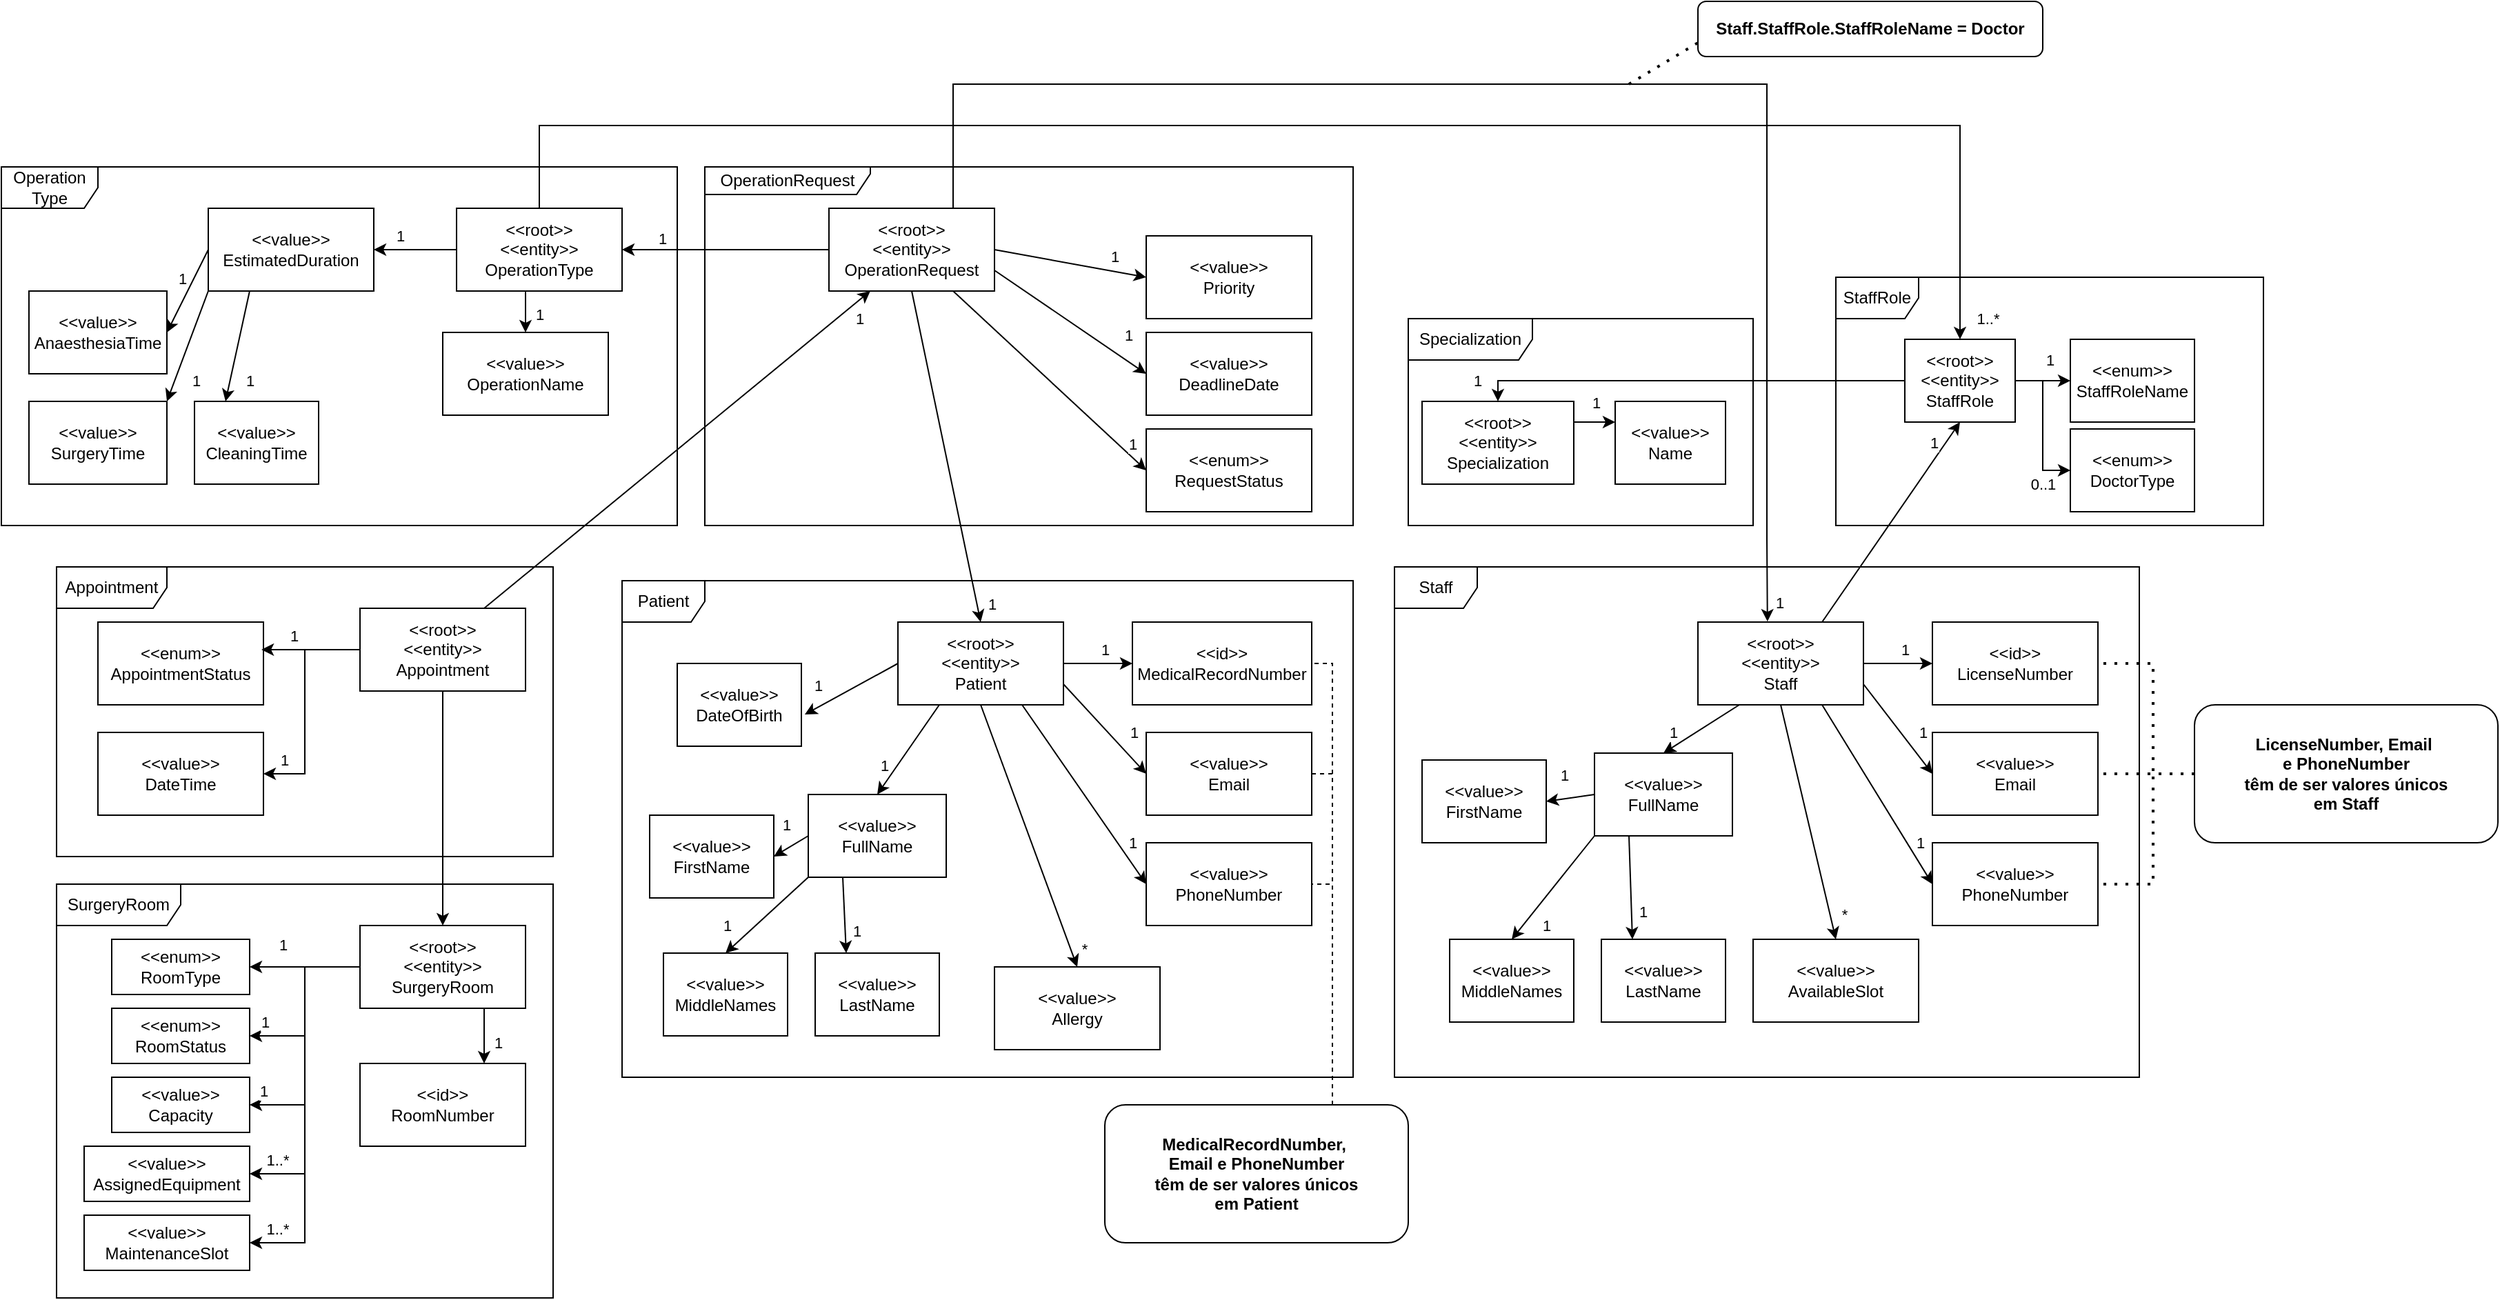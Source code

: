 <mxfile version="24.1.0" type="device">
  <diagram name="Página-1" id="4AsMBui_O2mrqk55qG8a">
    <mxGraphModel dx="1348" dy="621" grid="1" gridSize="10" guides="1" tooltips="1" connect="1" arrows="1" fold="1" page="1" pageScale="1" pageWidth="827" pageHeight="1169" math="0" shadow="0">
      <root>
        <mxCell id="0" />
        <mxCell id="1" parent="0" />
        <mxCell id="wt-aQSrJydBZdkq5_UEP-1" value="&amp;lt;&amp;lt;root&amp;gt;&amp;gt;&lt;br&gt;&amp;lt;&amp;lt;entity&amp;gt;&amp;gt;&lt;div&gt;OperationRequest&lt;/div&gt;" style="whiteSpace=wrap;html=1;" parent="1" vertex="1">
          <mxGeometry x="220" y="190" width="120" height="60" as="geometry" />
        </mxCell>
        <mxCell id="00JM_ZhNrvVwOaPGAAfQ-4" style="edgeStyle=orthogonalEdgeStyle;rounded=0;orthogonalLoop=1;jettySize=auto;html=1;exitX=0.5;exitY=1;exitDx=0;exitDy=0;entryX=0.5;entryY=0;entryDx=0;entryDy=0;" parent="1" source="wt-aQSrJydBZdkq5_UEP-2" target="00JM_ZhNrvVwOaPGAAfQ-2" edge="1">
          <mxGeometry relative="1" as="geometry" />
        </mxCell>
        <mxCell id="00JM_ZhNrvVwOaPGAAfQ-6" value="1" style="edgeLabel;html=1;align=center;verticalAlign=middle;resizable=0;points=[];" parent="00JM_ZhNrvVwOaPGAAfQ-4" vertex="1" connectable="0">
          <mxGeometry x="0.36" y="-1" relative="1" as="geometry">
            <mxPoint x="11" as="offset" />
          </mxGeometry>
        </mxCell>
        <mxCell id="eLeBJTTPtMBUgs7N4k0F-1" style="edgeStyle=orthogonalEdgeStyle;rounded=0;orthogonalLoop=1;jettySize=auto;html=1;exitX=0;exitY=0.5;exitDx=0;exitDy=0;entryX=1;entryY=0.5;entryDx=0;entryDy=0;" parent="1" source="wt-aQSrJydBZdkq5_UEP-2" target="00JM_ZhNrvVwOaPGAAfQ-3" edge="1">
          <mxGeometry relative="1" as="geometry" />
        </mxCell>
        <mxCell id="eLeBJTTPtMBUgs7N4k0F-2" value="1" style="edgeLabel;html=1;align=center;verticalAlign=middle;resizable=0;points=[];" parent="eLeBJTTPtMBUgs7N4k0F-1" vertex="1" connectable="0">
          <mxGeometry x="0.384" relative="1" as="geometry">
            <mxPoint y="-10" as="offset" />
          </mxGeometry>
        </mxCell>
        <mxCell id="wt-aQSrJydBZdkq5_UEP-2" value="&amp;lt;&amp;lt;root&amp;gt;&amp;gt;&lt;div&gt;&amp;lt;&amp;lt;entity&amp;gt;&amp;gt;&lt;br&gt;&lt;div&gt;OperationType&lt;/div&gt;&lt;/div&gt;" style="whiteSpace=wrap;html=1;" parent="1" vertex="1">
          <mxGeometry x="-50" y="190" width="120" height="60" as="geometry" />
        </mxCell>
        <mxCell id="wt-aQSrJydBZdkq5_UEP-3" value="" style="endArrow=classic;html=1;rounded=0;exitX=0;exitY=0.5;exitDx=0;exitDy=0;entryX=1;entryY=0.5;entryDx=0;entryDy=0;" parent="1" source="wt-aQSrJydBZdkq5_UEP-1" target="wt-aQSrJydBZdkq5_UEP-2" edge="1">
          <mxGeometry width="50" height="50" relative="1" as="geometry">
            <mxPoint x="350" y="350" as="sourcePoint" />
            <mxPoint x="400" y="300" as="targetPoint" />
          </mxGeometry>
        </mxCell>
        <mxCell id="wt-aQSrJydBZdkq5_UEP-4" value="1" style="edgeLabel;html=1;align=center;verticalAlign=middle;resizable=0;points=[];" parent="wt-aQSrJydBZdkq5_UEP-3" vertex="1" connectable="0">
          <mxGeometry x="0.552" y="2" relative="1" as="geometry">
            <mxPoint x="-5" y="-10" as="offset" />
          </mxGeometry>
        </mxCell>
        <mxCell id="wt-aQSrJydBZdkq5_UEP-6" value="&amp;lt;&amp;lt;root&amp;gt;&amp;gt;&lt;div&gt;&amp;lt;&amp;lt;entity&amp;gt;&amp;gt;&lt;/div&gt;&lt;div&gt;Patient&lt;/div&gt;" style="whiteSpace=wrap;html=1;" parent="1" vertex="1">
          <mxGeometry x="270" y="490" width="120" height="60" as="geometry" />
        </mxCell>
        <mxCell id="wt-aQSrJydBZdkq5_UEP-9" value="" style="endArrow=classic;html=1;rounded=0;exitX=0.5;exitY=1;exitDx=0;exitDy=0;entryX=0.5;entryY=0;entryDx=0;entryDy=0;" parent="1" source="wt-aQSrJydBZdkq5_UEP-1" target="wt-aQSrJydBZdkq5_UEP-6" edge="1">
          <mxGeometry width="50" height="50" relative="1" as="geometry">
            <mxPoint x="330" y="450" as="sourcePoint" />
            <mxPoint x="315" y="470" as="targetPoint" />
          </mxGeometry>
        </mxCell>
        <mxCell id="wt-aQSrJydBZdkq5_UEP-10" value="1" style="edgeLabel;html=1;align=center;verticalAlign=middle;resizable=0;points=[];" parent="wt-aQSrJydBZdkq5_UEP-9" vertex="1" connectable="0">
          <mxGeometry x="0.89" y="-2" relative="1" as="geometry">
            <mxPoint x="12" as="offset" />
          </mxGeometry>
        </mxCell>
        <mxCell id="wt-aQSrJydBZdkq5_UEP-11" value="OperationRequest" style="shape=umlFrame;whiteSpace=wrap;html=1;pointerEvents=0;width=120;height=20;" parent="1" vertex="1">
          <mxGeometry x="130" y="160" width="470" height="260" as="geometry" />
        </mxCell>
        <mxCell id="wt-aQSrJydBZdkq5_UEP-12" value="&amp;lt;&amp;lt;value&amp;gt;&amp;gt;&lt;br&gt;Priority" style="whiteSpace=wrap;html=1;" parent="1" vertex="1">
          <mxGeometry x="450" y="210" width="120" height="60" as="geometry" />
        </mxCell>
        <mxCell id="wt-aQSrJydBZdkq5_UEP-13" value="&amp;lt;&amp;lt;value&amp;gt;&amp;gt;&lt;br&gt;DeadlineDate" style="whiteSpace=wrap;html=1;" parent="1" vertex="1">
          <mxGeometry x="450" y="280" width="120" height="60" as="geometry" />
        </mxCell>
        <mxCell id="wt-aQSrJydBZdkq5_UEP-14" value="" style="endArrow=classic;html=1;rounded=0;exitX=1;exitY=0.5;exitDx=0;exitDy=0;entryX=0;entryY=0.5;entryDx=0;entryDy=0;" parent="1" source="wt-aQSrJydBZdkq5_UEP-1" target="wt-aQSrJydBZdkq5_UEP-12" edge="1">
          <mxGeometry width="50" height="50" relative="1" as="geometry">
            <mxPoint x="440" y="490" as="sourcePoint" />
            <mxPoint x="490" y="440" as="targetPoint" />
          </mxGeometry>
        </mxCell>
        <mxCell id="wt-aQSrJydBZdkq5_UEP-15" value="1" style="edgeLabel;html=1;align=center;verticalAlign=middle;resizable=0;points=[];" parent="wt-aQSrJydBZdkq5_UEP-14" vertex="1" connectable="0">
          <mxGeometry x="0.647" y="2" relative="1" as="geometry">
            <mxPoint x="-4" y="-10" as="offset" />
          </mxGeometry>
        </mxCell>
        <mxCell id="wt-aQSrJydBZdkq5_UEP-16" value="" style="endArrow=classic;html=1;rounded=0;exitX=1;exitY=0.75;exitDx=0;exitDy=0;entryX=0;entryY=0.5;entryDx=0;entryDy=0;" parent="1" source="wt-aQSrJydBZdkq5_UEP-1" target="wt-aQSrJydBZdkq5_UEP-13" edge="1">
          <mxGeometry width="50" height="50" relative="1" as="geometry">
            <mxPoint x="410" y="380" as="sourcePoint" />
            <mxPoint x="460" y="330" as="targetPoint" />
          </mxGeometry>
        </mxCell>
        <mxCell id="wt-aQSrJydBZdkq5_UEP-17" value="1" style="edgeLabel;html=1;align=center;verticalAlign=middle;resizable=0;points=[];" parent="wt-aQSrJydBZdkq5_UEP-16" vertex="1" connectable="0">
          <mxGeometry x="0.735" y="1" relative="1" as="geometry">
            <mxPoint x="1" y="-17" as="offset" />
          </mxGeometry>
        </mxCell>
        <mxCell id="wt-aQSrJydBZdkq5_UEP-18" value="Patient" style="shape=umlFrame;whiteSpace=wrap;html=1;pointerEvents=0;" parent="1" vertex="1">
          <mxGeometry x="70" y="460" width="530" height="360" as="geometry" />
        </mxCell>
        <mxCell id="00JM_ZhNrvVwOaPGAAfQ-1" value="Operation Type" style="shape=umlFrame;whiteSpace=wrap;html=1;pointerEvents=0;width=70;height=30;" parent="1" vertex="1">
          <mxGeometry x="-380" y="160" width="490" height="260" as="geometry" />
        </mxCell>
        <mxCell id="00JM_ZhNrvVwOaPGAAfQ-2" value="&amp;lt;&amp;lt;value&amp;gt;&amp;gt;&lt;div&gt;OperationName&lt;/div&gt;" style="whiteSpace=wrap;html=1;" parent="1" vertex="1">
          <mxGeometry x="-60" y="280" width="120" height="60" as="geometry" />
        </mxCell>
        <mxCell id="00JM_ZhNrvVwOaPGAAfQ-3" value="&amp;lt;&amp;lt;value&amp;gt;&amp;gt;&lt;div&gt;EstimatedDuration&lt;/div&gt;" style="whiteSpace=wrap;html=1;" parent="1" vertex="1">
          <mxGeometry x="-230" y="190" width="120" height="60" as="geometry" />
        </mxCell>
        <mxCell id="00JM_ZhNrvVwOaPGAAfQ-13" value="&amp;lt;&amp;lt;value&amp;gt;&amp;gt;&lt;div&gt;DateOfBirth&lt;/div&gt;" style="whiteSpace=wrap;html=1;" parent="1" vertex="1">
          <mxGeometry x="110" y="520" width="90" height="60" as="geometry" />
        </mxCell>
        <mxCell id="00JM_ZhNrvVwOaPGAAfQ-14" value="" style="endArrow=classic;html=1;rounded=0;exitX=0;exitY=0.5;exitDx=0;exitDy=0;entryX=1.027;entryY=0.617;entryDx=0;entryDy=0;entryPerimeter=0;" parent="1" source="wt-aQSrJydBZdkq5_UEP-6" target="00JM_ZhNrvVwOaPGAAfQ-13" edge="1">
          <mxGeometry width="50" height="50" relative="1" as="geometry">
            <mxPoint x="260" y="580" as="sourcePoint" />
            <mxPoint x="310" y="530" as="targetPoint" />
          </mxGeometry>
        </mxCell>
        <mxCell id="00JM_ZhNrvVwOaPGAAfQ-15" value="1" style="edgeLabel;html=1;align=center;verticalAlign=middle;resizable=0;points=[];" parent="00JM_ZhNrvVwOaPGAAfQ-14" vertex="1" connectable="0">
          <mxGeometry x="0.57" y="-2" relative="1" as="geometry">
            <mxPoint x="-4" y="-12" as="offset" />
          </mxGeometry>
        </mxCell>
        <mxCell id="00JM_ZhNrvVwOaPGAAfQ-16" value="&amp;lt;&amp;lt;id&amp;gt;&amp;gt;&lt;div&gt;MedicalRecordNumber&lt;/div&gt;" style="whiteSpace=wrap;html=1;" parent="1" vertex="1">
          <mxGeometry x="440" y="490" width="130" height="60" as="geometry" />
        </mxCell>
        <mxCell id="00JM_ZhNrvVwOaPGAAfQ-17" value="" style="endArrow=classic;html=1;rounded=0;exitX=1;exitY=0.5;exitDx=0;exitDy=0;entryX=0;entryY=0.5;entryDx=0;entryDy=0;" parent="1" source="wt-aQSrJydBZdkq5_UEP-6" target="00JM_ZhNrvVwOaPGAAfQ-16" edge="1">
          <mxGeometry width="50" height="50" relative="1" as="geometry">
            <mxPoint x="370" y="540" as="sourcePoint" />
            <mxPoint x="420" y="490" as="targetPoint" />
          </mxGeometry>
        </mxCell>
        <mxCell id="00JM_ZhNrvVwOaPGAAfQ-18" value="1" style="edgeLabel;html=1;align=center;verticalAlign=middle;resizable=0;points=[];" parent="00JM_ZhNrvVwOaPGAAfQ-17" vertex="1" connectable="0">
          <mxGeometry x="0.447" y="-2" relative="1" as="geometry">
            <mxPoint x="-6" y="-12" as="offset" />
          </mxGeometry>
        </mxCell>
        <mxCell id="00JM_ZhNrvVwOaPGAAfQ-19" value="&amp;lt;&amp;lt;value&amp;gt;&amp;gt;&lt;div&gt;Email&lt;/div&gt;" style="whiteSpace=wrap;html=1;" parent="1" vertex="1">
          <mxGeometry x="450" y="570" width="120" height="60" as="geometry" />
        </mxCell>
        <mxCell id="00JM_ZhNrvVwOaPGAAfQ-20" value="" style="endArrow=classic;html=1;rounded=0;exitX=1;exitY=0.75;exitDx=0;exitDy=0;entryX=0;entryY=0.5;entryDx=0;entryDy=0;" parent="1" source="wt-aQSrJydBZdkq5_UEP-6" target="00JM_ZhNrvVwOaPGAAfQ-19" edge="1">
          <mxGeometry width="50" height="50" relative="1" as="geometry">
            <mxPoint x="410" y="690" as="sourcePoint" />
            <mxPoint x="460" y="640" as="targetPoint" />
          </mxGeometry>
        </mxCell>
        <mxCell id="00JM_ZhNrvVwOaPGAAfQ-21" value="1" style="edgeLabel;html=1;align=center;verticalAlign=middle;resizable=0;points=[];" parent="00JM_ZhNrvVwOaPGAAfQ-20" vertex="1" connectable="0">
          <mxGeometry x="0.538" y="3" relative="1" as="geometry">
            <mxPoint x="2" y="-13" as="offset" />
          </mxGeometry>
        </mxCell>
        <mxCell id="00JM_ZhNrvVwOaPGAAfQ-22" value="&amp;lt;&amp;lt;value&amp;gt;&amp;gt;&lt;div&gt;PhoneNumber&lt;/div&gt;" style="whiteSpace=wrap;html=1;" parent="1" vertex="1">
          <mxGeometry x="450" y="650" width="120" height="60" as="geometry" />
        </mxCell>
        <mxCell id="00JM_ZhNrvVwOaPGAAfQ-23" value="" style="endArrow=classic;html=1;rounded=0;exitX=0.75;exitY=1;exitDx=0;exitDy=0;entryX=0;entryY=0.5;entryDx=0;entryDy=0;" parent="1" source="wt-aQSrJydBZdkq5_UEP-6" target="00JM_ZhNrvVwOaPGAAfQ-22" edge="1">
          <mxGeometry width="50" height="50" relative="1" as="geometry">
            <mxPoint x="350" y="690" as="sourcePoint" />
            <mxPoint x="400" y="640" as="targetPoint" />
          </mxGeometry>
        </mxCell>
        <mxCell id="00JM_ZhNrvVwOaPGAAfQ-24" value="1" style="edgeLabel;html=1;align=center;verticalAlign=middle;resizable=0;points=[];" parent="00JM_ZhNrvVwOaPGAAfQ-23" vertex="1" connectable="0">
          <mxGeometry x="0.755" relative="1" as="geometry">
            <mxPoint x="1" y="-14" as="offset" />
          </mxGeometry>
        </mxCell>
        <mxCell id="00JM_ZhNrvVwOaPGAAfQ-25" value="&amp;lt;&amp;lt;value&amp;gt;&amp;gt;&lt;div&gt;Allergy&lt;/div&gt;" style="whiteSpace=wrap;html=1;" parent="1" vertex="1">
          <mxGeometry x="340" y="740" width="120" height="60" as="geometry" />
        </mxCell>
        <mxCell id="00JM_ZhNrvVwOaPGAAfQ-26" value="" style="endArrow=classic;html=1;rounded=0;exitX=0.5;exitY=1;exitDx=0;exitDy=0;entryX=0.5;entryY=0;entryDx=0;entryDy=0;" parent="1" source="wt-aQSrJydBZdkq5_UEP-6" target="00JM_ZhNrvVwOaPGAAfQ-25" edge="1">
          <mxGeometry width="50" height="50" relative="1" as="geometry">
            <mxPoint x="300" y="690" as="sourcePoint" />
            <mxPoint x="350" y="640" as="targetPoint" />
          </mxGeometry>
        </mxCell>
        <mxCell id="00JM_ZhNrvVwOaPGAAfQ-27" value="*" style="edgeLabel;html=1;align=center;verticalAlign=middle;resizable=0;points=[];" parent="00JM_ZhNrvVwOaPGAAfQ-26" vertex="1" connectable="0">
          <mxGeometry x="0.864" y="1" relative="1" as="geometry">
            <mxPoint x="9" as="offset" />
          </mxGeometry>
        </mxCell>
        <mxCell id="00JM_ZhNrvVwOaPGAAfQ-28" value="&amp;lt;&amp;lt;root&amp;gt;&amp;gt;&lt;div&gt;&amp;lt;&amp;lt;entity&amp;gt;&amp;gt;&lt;/div&gt;&lt;div&gt;Staff&lt;/div&gt;" style="whiteSpace=wrap;html=1;" parent="1" vertex="1">
          <mxGeometry x="850" y="490" width="120" height="60" as="geometry" />
        </mxCell>
        <mxCell id="00JM_ZhNrvVwOaPGAAfQ-30" value="Staff" style="shape=umlFrame;whiteSpace=wrap;html=1;pointerEvents=0;" parent="1" vertex="1">
          <mxGeometry x="630" y="450" width="540" height="370" as="geometry" />
        </mxCell>
        <mxCell id="00JM_ZhNrvVwOaPGAAfQ-31" value="&amp;lt;&amp;lt;value&amp;gt;&amp;gt;&lt;div&gt;FullName&lt;/div&gt;" style="whiteSpace=wrap;html=1;" parent="1" vertex="1">
          <mxGeometry x="775" y="585" width="100" height="60" as="geometry" />
        </mxCell>
        <mxCell id="00JM_ZhNrvVwOaPGAAfQ-34" value="&amp;lt;&amp;lt;value&amp;gt;&amp;gt;&lt;div&gt;FirstName&lt;/div&gt;" style="whiteSpace=wrap;html=1;" parent="1" vertex="1">
          <mxGeometry x="650" y="590" width="90" height="60" as="geometry" />
        </mxCell>
        <mxCell id="00JM_ZhNrvVwOaPGAAfQ-35" value="&amp;lt;&amp;lt;value&amp;gt;&amp;gt;&lt;div&gt;LastName&lt;/div&gt;" style="whiteSpace=wrap;html=1;" parent="1" vertex="1">
          <mxGeometry x="780" y="720" width="90" height="60" as="geometry" />
        </mxCell>
        <mxCell id="00JM_ZhNrvVwOaPGAAfQ-41" value="" style="endArrow=classic;html=1;rounded=0;exitX=0.75;exitY=0;exitDx=0;exitDy=0;entryX=0.5;entryY=1;entryDx=0;entryDy=0;" parent="1" source="00JM_ZhNrvVwOaPGAAfQ-28" target="v8suukQ3Q1kWvmqkOaev-53" edge="1">
          <mxGeometry width="50" height="50" relative="1" as="geometry">
            <mxPoint x="960" y="500" as="sourcePoint" />
            <mxPoint x="870" y="340" as="targetPoint" />
          </mxGeometry>
        </mxCell>
        <mxCell id="00JM_ZhNrvVwOaPGAAfQ-42" value="1" style="edgeLabel;html=1;align=center;verticalAlign=middle;resizable=0;points=[];" parent="00JM_ZhNrvVwOaPGAAfQ-41" vertex="1" connectable="0">
          <mxGeometry x="0.57" y="-2" relative="1" as="geometry">
            <mxPoint y="-17" as="offset" />
          </mxGeometry>
        </mxCell>
        <mxCell id="00JM_ZhNrvVwOaPGAAfQ-43" value="&amp;lt;&amp;lt;id&amp;gt;&amp;gt;&lt;div&gt;LicenseNumber&lt;/div&gt;" style="whiteSpace=wrap;html=1;" parent="1" vertex="1">
          <mxGeometry x="1020" y="490" width="120" height="60" as="geometry" />
        </mxCell>
        <mxCell id="00JM_ZhNrvVwOaPGAAfQ-44" value="" style="endArrow=classic;html=1;rounded=0;exitX=1;exitY=0.5;exitDx=0;exitDy=0;entryX=0;entryY=0.5;entryDx=0;entryDy=0;" parent="1" source="00JM_ZhNrvVwOaPGAAfQ-28" target="00JM_ZhNrvVwOaPGAAfQ-43" edge="1">
          <mxGeometry width="50" height="50" relative="1" as="geometry">
            <mxPoint x="940" y="540" as="sourcePoint" />
            <mxPoint x="990" y="490" as="targetPoint" />
          </mxGeometry>
        </mxCell>
        <mxCell id="00JM_ZhNrvVwOaPGAAfQ-45" value="1" style="edgeLabel;html=1;align=center;verticalAlign=middle;resizable=0;points=[];" parent="00JM_ZhNrvVwOaPGAAfQ-44" vertex="1" connectable="0">
          <mxGeometry x="0.447" y="-2" relative="1" as="geometry">
            <mxPoint x="-6" y="-12" as="offset" />
          </mxGeometry>
        </mxCell>
        <mxCell id="00JM_ZhNrvVwOaPGAAfQ-46" value="&amp;lt;&amp;lt;value&amp;gt;&amp;gt;&lt;div&gt;Email&lt;/div&gt;" style="whiteSpace=wrap;html=1;" parent="1" vertex="1">
          <mxGeometry x="1020" y="570" width="120" height="60" as="geometry" />
        </mxCell>
        <mxCell id="00JM_ZhNrvVwOaPGAAfQ-47" value="" style="endArrow=classic;html=1;rounded=0;exitX=1;exitY=0.75;exitDx=0;exitDy=0;entryX=0;entryY=0.5;entryDx=0;entryDy=0;" parent="1" source="00JM_ZhNrvVwOaPGAAfQ-28" target="00JM_ZhNrvVwOaPGAAfQ-46" edge="1">
          <mxGeometry width="50" height="50" relative="1" as="geometry">
            <mxPoint x="980" y="690" as="sourcePoint" />
            <mxPoint x="1030" y="640" as="targetPoint" />
          </mxGeometry>
        </mxCell>
        <mxCell id="00JM_ZhNrvVwOaPGAAfQ-48" value="1" style="edgeLabel;html=1;align=center;verticalAlign=middle;resizable=0;points=[];" parent="00JM_ZhNrvVwOaPGAAfQ-47" vertex="1" connectable="0">
          <mxGeometry x="0.538" y="3" relative="1" as="geometry">
            <mxPoint x="2" y="-13" as="offset" />
          </mxGeometry>
        </mxCell>
        <mxCell id="00JM_ZhNrvVwOaPGAAfQ-49" value="&amp;lt;&amp;lt;value&amp;gt;&amp;gt;&lt;div&gt;PhoneNumber&lt;/div&gt;" style="whiteSpace=wrap;html=1;" parent="1" vertex="1">
          <mxGeometry x="1020" y="650" width="120" height="60" as="geometry" />
        </mxCell>
        <mxCell id="00JM_ZhNrvVwOaPGAAfQ-50" value="" style="endArrow=classic;html=1;rounded=0;exitX=0.75;exitY=1;exitDx=0;exitDy=0;entryX=0;entryY=0.5;entryDx=0;entryDy=0;" parent="1" source="00JM_ZhNrvVwOaPGAAfQ-28" target="00JM_ZhNrvVwOaPGAAfQ-49" edge="1">
          <mxGeometry width="50" height="50" relative="1" as="geometry">
            <mxPoint x="920" y="690" as="sourcePoint" />
            <mxPoint x="970" y="640" as="targetPoint" />
          </mxGeometry>
        </mxCell>
        <mxCell id="00JM_ZhNrvVwOaPGAAfQ-51" value="1" style="edgeLabel;html=1;align=center;verticalAlign=middle;resizable=0;points=[];" parent="00JM_ZhNrvVwOaPGAAfQ-50" vertex="1" connectable="0">
          <mxGeometry x="0.755" relative="1" as="geometry">
            <mxPoint x="1" y="-14" as="offset" />
          </mxGeometry>
        </mxCell>
        <mxCell id="00JM_ZhNrvVwOaPGAAfQ-55" value="&amp;lt;&amp;lt;root&amp;gt;&amp;gt;&lt;div&gt;&amp;lt;&amp;lt;entity&amp;gt;&amp;gt;&lt;br&gt;&lt;div&gt;Specialization&lt;/div&gt;&lt;/div&gt;" style="whiteSpace=wrap;html=1;" parent="1" vertex="1">
          <mxGeometry x="650" y="330" width="110" height="60" as="geometry" />
        </mxCell>
        <mxCell id="00JM_ZhNrvVwOaPGAAfQ-56" value="&amp;lt;&amp;lt;value&amp;gt;&amp;gt;&lt;div&gt;AvailableSlot&lt;/div&gt;" style="whiteSpace=wrap;html=1;" parent="1" vertex="1">
          <mxGeometry x="890" y="720" width="120" height="60" as="geometry" />
        </mxCell>
        <mxCell id="00JM_ZhNrvVwOaPGAAfQ-60" value="&lt;b&gt;LicenseNumber, Email&amp;nbsp;&lt;/b&gt;&lt;div&gt;&lt;b&gt;e PhoneNumber&lt;/b&gt;&lt;div&gt;&lt;b&gt;têm de ser valores únicos&lt;/b&gt;&lt;/div&gt;&lt;/div&gt;&lt;div&gt;&lt;b&gt;em Staff&lt;/b&gt;&lt;/div&gt;" style="rounded=1;whiteSpace=wrap;html=1;" parent="1" vertex="1">
          <mxGeometry x="1210" y="550" width="220" height="100" as="geometry" />
        </mxCell>
        <mxCell id="00JM_ZhNrvVwOaPGAAfQ-61" value="" style="endArrow=none;dashed=1;html=1;dashPattern=1 3;strokeWidth=2;rounded=0;entryX=1;entryY=0.5;entryDx=0;entryDy=0;exitX=0;exitY=0.5;exitDx=0;exitDy=0;" parent="1" source="00JM_ZhNrvVwOaPGAAfQ-60" target="00JM_ZhNrvVwOaPGAAfQ-43" edge="1">
          <mxGeometry width="50" height="50" relative="1" as="geometry">
            <mxPoint x="1230" y="560" as="sourcePoint" />
            <mxPoint x="1280" y="510" as="targetPoint" />
            <Array as="points">
              <mxPoint x="1180" y="600" />
              <mxPoint x="1180" y="520" />
            </Array>
          </mxGeometry>
        </mxCell>
        <mxCell id="00JM_ZhNrvVwOaPGAAfQ-62" value="" style="endArrow=none;dashed=1;html=1;dashPattern=1 3;strokeWidth=2;rounded=0;entryX=1;entryY=0.5;entryDx=0;entryDy=0;exitX=0;exitY=0.5;exitDx=0;exitDy=0;" parent="1" source="00JM_ZhNrvVwOaPGAAfQ-60" target="00JM_ZhNrvVwOaPGAAfQ-46" edge="1">
          <mxGeometry width="50" height="50" relative="1" as="geometry">
            <mxPoint x="1220" y="600" as="sourcePoint" />
            <mxPoint x="1150" y="530" as="targetPoint" />
          </mxGeometry>
        </mxCell>
        <mxCell id="00JM_ZhNrvVwOaPGAAfQ-63" value="" style="endArrow=none;dashed=1;html=1;dashPattern=1 3;strokeWidth=2;rounded=0;entryX=1;entryY=0.5;entryDx=0;entryDy=0;exitX=0;exitY=0.5;exitDx=0;exitDy=0;" parent="1" source="00JM_ZhNrvVwOaPGAAfQ-60" target="00JM_ZhNrvVwOaPGAAfQ-49" edge="1">
          <mxGeometry width="50" height="50" relative="1" as="geometry">
            <mxPoint x="1230" y="610" as="sourcePoint" />
            <mxPoint x="1160" y="540" as="targetPoint" />
            <Array as="points">
              <mxPoint x="1180" y="600" />
              <mxPoint x="1180" y="680" />
            </Array>
          </mxGeometry>
        </mxCell>
        <mxCell id="00JM_ZhNrvVwOaPGAAfQ-64" value="&lt;b&gt;MedicalRecordNumber,&amp;nbsp;&lt;/b&gt;&lt;div&gt;&lt;b&gt;Email&amp;nbsp;&lt;/b&gt;&lt;b style=&quot;background-color: initial;&quot;&gt;e PhoneNumber&lt;/b&gt;&lt;div&gt;&lt;div&gt;&lt;b&gt;têm de ser valores únicos&lt;/b&gt;&lt;/div&gt;&lt;/div&gt;&lt;/div&gt;&lt;div&gt;&lt;b&gt;em Patient&lt;/b&gt;&lt;/div&gt;" style="rounded=1;whiteSpace=wrap;html=1;" parent="1" vertex="1">
          <mxGeometry x="420" y="840" width="220" height="100" as="geometry" />
        </mxCell>
        <mxCell id="00JM_ZhNrvVwOaPGAAfQ-65" value="" style="endArrow=none;dashed=1;html=1;rounded=0;exitX=0.75;exitY=0;exitDx=0;exitDy=0;entryX=1;entryY=0.5;entryDx=0;entryDy=0;" parent="1" source="00JM_ZhNrvVwOaPGAAfQ-64" target="00JM_ZhNrvVwOaPGAAfQ-22" edge="1">
          <mxGeometry width="50" height="50" relative="1" as="geometry">
            <mxPoint x="520" y="760" as="sourcePoint" />
            <mxPoint x="570" y="710" as="targetPoint" />
            <Array as="points">
              <mxPoint x="585" y="680" />
            </Array>
          </mxGeometry>
        </mxCell>
        <mxCell id="00JM_ZhNrvVwOaPGAAfQ-66" value="" style="endArrow=none;dashed=1;html=1;rounded=0;exitX=0.75;exitY=0;exitDx=0;exitDy=0;entryX=1;entryY=0.5;entryDx=0;entryDy=0;" parent="1" target="00JM_ZhNrvVwOaPGAAfQ-19" edge="1">
          <mxGeometry width="50" height="50" relative="1" as="geometry">
            <mxPoint x="585" y="840" as="sourcePoint" />
            <mxPoint x="570" y="680" as="targetPoint" />
            <Array as="points">
              <mxPoint x="585" y="600" />
            </Array>
          </mxGeometry>
        </mxCell>
        <mxCell id="00JM_ZhNrvVwOaPGAAfQ-67" value="" style="endArrow=none;dashed=1;html=1;rounded=0;exitX=0.75;exitY=0;exitDx=0;exitDy=0;entryX=1;entryY=0.5;entryDx=0;entryDy=0;" parent="1" target="00JM_ZhNrvVwOaPGAAfQ-16" edge="1">
          <mxGeometry width="50" height="50" relative="1" as="geometry">
            <mxPoint x="585" y="840" as="sourcePoint" />
            <mxPoint x="570" y="680" as="targetPoint" />
            <Array as="points">
              <mxPoint x="585" y="520" />
            </Array>
          </mxGeometry>
        </mxCell>
        <mxCell id="00JM_ZhNrvVwOaPGAAfQ-70" value="Appointment" style="shape=umlFrame;whiteSpace=wrap;html=1;pointerEvents=0;width=80;height=30;" parent="1" vertex="1">
          <mxGeometry x="-340" y="450" width="360" height="210" as="geometry" />
        </mxCell>
        <mxCell id="00JM_ZhNrvVwOaPGAAfQ-71" value="&amp;lt;&amp;lt;root&amp;gt;&amp;gt;&lt;div&gt;&amp;lt;&amp;lt;entity&amp;gt;&amp;gt;&lt;/div&gt;&lt;div&gt;Appointment&lt;/div&gt;" style="whiteSpace=wrap;html=1;" parent="1" vertex="1">
          <mxGeometry x="-120" y="480" width="120" height="60" as="geometry" />
        </mxCell>
        <mxCell id="00JM_ZhNrvVwOaPGAAfQ-72" value="" style="endArrow=classic;html=1;rounded=0;exitX=0.75;exitY=0;exitDx=0;exitDy=0;entryX=0.25;entryY=1;entryDx=0;entryDy=0;" parent="1" source="00JM_ZhNrvVwOaPGAAfQ-71" target="wt-aQSrJydBZdkq5_UEP-1" edge="1">
          <mxGeometry width="50" height="50" relative="1" as="geometry">
            <mxPoint x="120" y="520" as="sourcePoint" />
            <mxPoint x="170" y="470" as="targetPoint" />
          </mxGeometry>
        </mxCell>
        <mxCell id="00JM_ZhNrvVwOaPGAAfQ-73" value="1" style="edgeLabel;html=1;align=center;verticalAlign=middle;resizable=0;points=[];" parent="00JM_ZhNrvVwOaPGAAfQ-72" vertex="1" connectable="0">
          <mxGeometry x="0.865" y="-2" relative="1" as="geometry">
            <mxPoint x="9" y="3" as="offset" />
          </mxGeometry>
        </mxCell>
        <mxCell id="00JM_ZhNrvVwOaPGAAfQ-74" value="&amp;lt;&amp;lt;value&amp;gt;&amp;gt;&lt;div&gt;DateTime&lt;/div&gt;" style="whiteSpace=wrap;html=1;" parent="1" vertex="1">
          <mxGeometry x="-310" y="570" width="120" height="60" as="geometry" />
        </mxCell>
        <mxCell id="00JM_ZhNrvVwOaPGAAfQ-77" value="&amp;lt;&amp;lt;enum&amp;gt;&amp;gt;&lt;div&gt;AppointmentStatus&lt;/div&gt;" style="whiteSpace=wrap;html=1;" parent="1" vertex="1">
          <mxGeometry x="-310" y="490" width="120" height="60" as="geometry" />
        </mxCell>
        <mxCell id="00JM_ZhNrvVwOaPGAAfQ-82" style="edgeStyle=orthogonalEdgeStyle;rounded=0;orthogonalLoop=1;jettySize=auto;html=1;exitX=0;exitY=0.5;exitDx=0;exitDy=0;entryX=0.988;entryY=0.333;entryDx=0;entryDy=0;entryPerimeter=0;" parent="1" source="00JM_ZhNrvVwOaPGAAfQ-71" target="00JM_ZhNrvVwOaPGAAfQ-77" edge="1">
          <mxGeometry relative="1" as="geometry" />
        </mxCell>
        <mxCell id="00JM_ZhNrvVwOaPGAAfQ-83" value="1" style="edgeLabel;html=1;align=center;verticalAlign=middle;resizable=0;points=[];" parent="00JM_ZhNrvVwOaPGAAfQ-82" vertex="1" connectable="0">
          <mxGeometry x="0.342" y="2" relative="1" as="geometry">
            <mxPoint y="-12" as="offset" />
          </mxGeometry>
        </mxCell>
        <mxCell id="00JM_ZhNrvVwOaPGAAfQ-84" value="" style="endArrow=classic;html=1;rounded=0;exitX=0;exitY=0.5;exitDx=0;exitDy=0;entryX=1;entryY=0.5;entryDx=0;entryDy=0;" parent="1" source="00JM_ZhNrvVwOaPGAAfQ-71" target="00JM_ZhNrvVwOaPGAAfQ-74" edge="1">
          <mxGeometry width="50" height="50" relative="1" as="geometry">
            <mxPoint x="-190" y="630" as="sourcePoint" />
            <mxPoint x="-140" y="580" as="targetPoint" />
            <Array as="points">
              <mxPoint x="-160" y="510" />
              <mxPoint x="-160" y="600" />
            </Array>
          </mxGeometry>
        </mxCell>
        <mxCell id="00JM_ZhNrvVwOaPGAAfQ-85" value="1" style="edgeLabel;html=1;align=center;verticalAlign=middle;resizable=0;points=[];" parent="00JM_ZhNrvVwOaPGAAfQ-84" vertex="1" connectable="0">
          <mxGeometry x="0.82" relative="1" as="geometry">
            <mxPoint y="-10" as="offset" />
          </mxGeometry>
        </mxCell>
        <mxCell id="00JM_ZhNrvVwOaPGAAfQ-87" value="SurgeryRoom" style="shape=umlFrame;whiteSpace=wrap;html=1;pointerEvents=0;width=90;height=30;" parent="1" vertex="1">
          <mxGeometry x="-340" y="680" width="360" height="300" as="geometry" />
        </mxCell>
        <mxCell id="00JM_ZhNrvVwOaPGAAfQ-93" value="&amp;lt;&amp;lt;root&amp;gt;&amp;gt;&lt;div&gt;&amp;lt;&amp;lt;entity&amp;gt;&amp;gt;&lt;/div&gt;&lt;div&gt;SurgeryRoom&lt;/div&gt;" style="whiteSpace=wrap;html=1;" parent="1" vertex="1">
          <mxGeometry x="-120" y="710" width="120" height="60" as="geometry" />
        </mxCell>
        <mxCell id="00JM_ZhNrvVwOaPGAAfQ-94" value="&amp;lt;&amp;lt;id&amp;gt;&amp;gt;&lt;div&gt;RoomNumber&lt;/div&gt;" style="whiteSpace=wrap;html=1;" parent="1" vertex="1">
          <mxGeometry x="-120" y="810" width="120" height="60" as="geometry" />
        </mxCell>
        <mxCell id="00JM_ZhNrvVwOaPGAAfQ-96" value="Specialization" style="shape=umlFrame;whiteSpace=wrap;html=1;pointerEvents=0;width=90;height=30;" parent="1" vertex="1">
          <mxGeometry x="640" y="270" width="250" height="150" as="geometry" />
        </mxCell>
        <mxCell id="00JM_ZhNrvVwOaPGAAfQ-98" value="" style="endArrow=classic;html=1;rounded=0;exitX=0.75;exitY=1;exitDx=0;exitDy=0;entryX=0.75;entryY=0;entryDx=0;entryDy=0;" parent="1" source="00JM_ZhNrvVwOaPGAAfQ-93" target="00JM_ZhNrvVwOaPGAAfQ-94" edge="1">
          <mxGeometry width="50" height="50" relative="1" as="geometry">
            <mxPoint x="-80" y="800" as="sourcePoint" />
            <mxPoint x="-30" y="750" as="targetPoint" />
          </mxGeometry>
        </mxCell>
        <mxCell id="00JM_ZhNrvVwOaPGAAfQ-99" value="1" style="edgeLabel;html=1;align=center;verticalAlign=middle;resizable=0;points=[];" parent="00JM_ZhNrvVwOaPGAAfQ-98" vertex="1" connectable="0">
          <mxGeometry x="0.399" y="1" relative="1" as="geometry">
            <mxPoint x="9" y="-3" as="offset" />
          </mxGeometry>
        </mxCell>
        <mxCell id="00JM_ZhNrvVwOaPGAAfQ-100" value="&amp;lt;&amp;lt;enum&amp;gt;&amp;gt;&lt;div&gt;RoomType&lt;/div&gt;" style="whiteSpace=wrap;html=1;" parent="1" vertex="1">
          <mxGeometry x="-300" y="720" width="100" height="40" as="geometry" />
        </mxCell>
        <mxCell id="00JM_ZhNrvVwOaPGAAfQ-101" value="" style="endArrow=classic;html=1;rounded=0;exitX=0;exitY=0.5;exitDx=0;exitDy=0;entryX=1;entryY=0.5;entryDx=0;entryDy=0;" parent="1" source="00JM_ZhNrvVwOaPGAAfQ-93" target="00JM_ZhNrvVwOaPGAAfQ-100" edge="1">
          <mxGeometry width="50" height="50" relative="1" as="geometry">
            <mxPoint x="-220" y="770" as="sourcePoint" />
            <mxPoint x="-170" y="720" as="targetPoint" />
          </mxGeometry>
        </mxCell>
        <mxCell id="00JM_ZhNrvVwOaPGAAfQ-102" value="1" style="edgeLabel;html=1;align=center;verticalAlign=middle;resizable=0;points=[];" parent="00JM_ZhNrvVwOaPGAAfQ-101" vertex="1" connectable="0">
          <mxGeometry x="0.297" y="-1" relative="1" as="geometry">
            <mxPoint x="-4" y="-15" as="offset" />
          </mxGeometry>
        </mxCell>
        <mxCell id="00JM_ZhNrvVwOaPGAAfQ-103" value="&amp;lt;&amp;lt;enum&amp;gt;&amp;gt;&lt;div&gt;RoomStatus&lt;/div&gt;" style="whiteSpace=wrap;html=1;" parent="1" vertex="1">
          <mxGeometry x="-300" y="770" width="100" height="40" as="geometry" />
        </mxCell>
        <mxCell id="00JM_ZhNrvVwOaPGAAfQ-104" value="" style="endArrow=classic;html=1;rounded=0;exitX=0;exitY=0.5;exitDx=0;exitDy=0;entryX=1;entryY=0.5;entryDx=0;entryDy=0;" parent="1" target="00JM_ZhNrvVwOaPGAAfQ-103" edge="1">
          <mxGeometry width="50" height="50" relative="1" as="geometry">
            <mxPoint x="-140" y="740" as="sourcePoint" />
            <mxPoint x="-170" y="740" as="targetPoint" />
            <Array as="points">
              <mxPoint x="-160" y="740" />
              <mxPoint x="-160" y="790" />
            </Array>
          </mxGeometry>
        </mxCell>
        <mxCell id="00JM_ZhNrvVwOaPGAAfQ-105" value="1" style="edgeLabel;html=1;align=center;verticalAlign=middle;resizable=0;points=[];" parent="00JM_ZhNrvVwOaPGAAfQ-104" vertex="1" connectable="0">
          <mxGeometry x="0.297" y="-1" relative="1" as="geometry">
            <mxPoint x="-28" y="-9" as="offset" />
          </mxGeometry>
        </mxCell>
        <mxCell id="00JM_ZhNrvVwOaPGAAfQ-106" value="&amp;lt;&amp;lt;value&amp;gt;&amp;gt;&lt;div&gt;Capacity&lt;/div&gt;" style="whiteSpace=wrap;html=1;" parent="1" vertex="1">
          <mxGeometry x="-300" y="820" width="100" height="40" as="geometry" />
        </mxCell>
        <mxCell id="00JM_ZhNrvVwOaPGAAfQ-107" value="" style="endArrow=classic;html=1;rounded=0;exitX=0;exitY=0.5;exitDx=0;exitDy=0;entryX=1;entryY=0.5;entryDx=0;entryDy=0;" parent="1" target="00JM_ZhNrvVwOaPGAAfQ-106" edge="1">
          <mxGeometry width="50" height="50" relative="1" as="geometry">
            <mxPoint x="-120" y="740" as="sourcePoint" />
            <mxPoint x="-180" y="790" as="targetPoint" />
            <Array as="points">
              <mxPoint x="-160" y="740" />
              <mxPoint x="-160" y="840" />
            </Array>
          </mxGeometry>
        </mxCell>
        <mxCell id="00JM_ZhNrvVwOaPGAAfQ-108" value="1" style="edgeLabel;html=1;align=center;verticalAlign=middle;resizable=0;points=[];" parent="00JM_ZhNrvVwOaPGAAfQ-107" vertex="1" connectable="0">
          <mxGeometry x="0.297" y="-1" relative="1" as="geometry">
            <mxPoint x="-29" y="13" as="offset" />
          </mxGeometry>
        </mxCell>
        <mxCell id="00JM_ZhNrvVwOaPGAAfQ-109" value="&amp;lt;&amp;lt;value&amp;gt;&amp;gt;&lt;div&gt;AssignedEquipment&lt;/div&gt;" style="whiteSpace=wrap;html=1;" parent="1" vertex="1">
          <mxGeometry x="-320" y="870" width="120" height="40" as="geometry" />
        </mxCell>
        <mxCell id="00JM_ZhNrvVwOaPGAAfQ-110" value="" style="endArrow=classic;html=1;rounded=0;exitX=0;exitY=0.5;exitDx=0;exitDy=0;entryX=1;entryY=0.5;entryDx=0;entryDy=0;" parent="1" target="00JM_ZhNrvVwOaPGAAfQ-109" edge="1">
          <mxGeometry width="50" height="50" relative="1" as="geometry">
            <mxPoint x="-120" y="740" as="sourcePoint" />
            <mxPoint x="-190" y="890" as="targetPoint" />
            <Array as="points">
              <mxPoint x="-160" y="740" />
              <mxPoint x="-160" y="890" />
            </Array>
          </mxGeometry>
        </mxCell>
        <mxCell id="00JM_ZhNrvVwOaPGAAfQ-111" value="1..*" style="edgeLabel;html=1;align=center;verticalAlign=middle;resizable=0;points=[];" parent="00JM_ZhNrvVwOaPGAAfQ-110" vertex="1" connectable="0">
          <mxGeometry x="0.297" y="-1" relative="1" as="geometry">
            <mxPoint x="-19" y="31" as="offset" />
          </mxGeometry>
        </mxCell>
        <mxCell id="00JM_ZhNrvVwOaPGAAfQ-112" value="&amp;lt;&amp;lt;value&amp;gt;&amp;gt;&lt;div&gt;MaintenanceSlot&lt;/div&gt;" style="whiteSpace=wrap;html=1;" parent="1" vertex="1">
          <mxGeometry x="-320" y="920" width="120" height="40" as="geometry" />
        </mxCell>
        <mxCell id="00JM_ZhNrvVwOaPGAAfQ-113" value="" style="endArrow=classic;html=1;rounded=0;exitX=0;exitY=0.5;exitDx=0;exitDy=0;entryX=1;entryY=0.5;entryDx=0;entryDy=0;" parent="1" target="00JM_ZhNrvVwOaPGAAfQ-112" edge="1">
          <mxGeometry width="50" height="50" relative="1" as="geometry">
            <mxPoint x="-120" y="740" as="sourcePoint" />
            <mxPoint x="-200" y="890" as="targetPoint" />
            <Array as="points">
              <mxPoint x="-160" y="740" />
              <mxPoint x="-160" y="940" />
            </Array>
          </mxGeometry>
        </mxCell>
        <mxCell id="00JM_ZhNrvVwOaPGAAfQ-114" value="1..*" style="edgeLabel;html=1;align=center;verticalAlign=middle;resizable=0;points=[];" parent="00JM_ZhNrvVwOaPGAAfQ-113" vertex="1" connectable="0">
          <mxGeometry x="0.297" y="-1" relative="1" as="geometry">
            <mxPoint x="-19" y="48" as="offset" />
          </mxGeometry>
        </mxCell>
        <mxCell id="8S-xRrLJWilpk1Cq8pcS-2" value="" style="endArrow=classic;html=1;rounded=0;exitX=0.5;exitY=1;exitDx=0;exitDy=0;entryX=0.5;entryY=0;entryDx=0;entryDy=0;" parent="1" source="00JM_ZhNrvVwOaPGAAfQ-71" target="00JM_ZhNrvVwOaPGAAfQ-93" edge="1">
          <mxGeometry width="50" height="50" relative="1" as="geometry">
            <mxPoint x="250" y="670" as="sourcePoint" />
            <mxPoint x="300" y="620" as="targetPoint" />
          </mxGeometry>
        </mxCell>
        <mxCell id="8S-xRrLJWilpk1Cq8pcS-3" value="&amp;lt;&amp;lt;value&amp;gt;&amp;gt;&lt;div&gt;Name&lt;/div&gt;" style="whiteSpace=wrap;html=1;" parent="1" vertex="1">
          <mxGeometry x="790" y="330" width="80" height="60" as="geometry" />
        </mxCell>
        <mxCell id="8S-xRrLJWilpk1Cq8pcS-5" value="" style="endArrow=classic;html=1;rounded=0;exitX=1;exitY=0.25;exitDx=0;exitDy=0;entryX=0;entryY=0.25;entryDx=0;entryDy=0;" parent="1" source="00JM_ZhNrvVwOaPGAAfQ-55" target="8S-xRrLJWilpk1Cq8pcS-3" edge="1">
          <mxGeometry width="50" height="50" relative="1" as="geometry">
            <mxPoint x="790" y="390" as="sourcePoint" />
            <mxPoint x="840" y="340" as="targetPoint" />
          </mxGeometry>
        </mxCell>
        <mxCell id="8S-xRrLJWilpk1Cq8pcS-6" value="1" style="edgeLabel;html=1;align=center;verticalAlign=middle;resizable=0;points=[];" parent="8S-xRrLJWilpk1Cq8pcS-5" vertex="1" connectable="0">
          <mxGeometry x="0.089" relative="1" as="geometry">
            <mxPoint x="-1" y="-14" as="offset" />
          </mxGeometry>
        </mxCell>
        <mxCell id="v8suukQ3Q1kWvmqkOaev-2" value="&amp;lt;&amp;lt;value&amp;gt;&amp;gt;&lt;div&gt;&lt;span style=&quot;background-color: initial;&quot;&gt;MiddleNames&lt;/span&gt;&lt;/div&gt;" style="whiteSpace=wrap;html=1;" parent="1" vertex="1">
          <mxGeometry x="670" y="720" width="90" height="60" as="geometry" />
        </mxCell>
        <mxCell id="v8suukQ3Q1kWvmqkOaev-4" value="" style="endArrow=classic;html=1;rounded=0;exitX=0.25;exitY=1;exitDx=0;exitDy=0;entryX=0.5;entryY=0;entryDx=0;entryDy=0;" parent="1" source="00JM_ZhNrvVwOaPGAAfQ-28" target="00JM_ZhNrvVwOaPGAAfQ-31" edge="1">
          <mxGeometry width="50" height="50" relative="1" as="geometry">
            <mxPoint x="820" y="630" as="sourcePoint" />
            <mxPoint x="870" y="580" as="targetPoint" />
          </mxGeometry>
        </mxCell>
        <mxCell id="v8suukQ3Q1kWvmqkOaev-5" value="1" style="edgeLabel;html=1;align=center;verticalAlign=middle;resizable=0;points=[];" parent="v8suukQ3Q1kWvmqkOaev-4" vertex="1" connectable="0">
          <mxGeometry x="0.599" relative="1" as="geometry">
            <mxPoint x="-4" y="-8" as="offset" />
          </mxGeometry>
        </mxCell>
        <mxCell id="v8suukQ3Q1kWvmqkOaev-6" value="" style="endArrow=classic;html=1;rounded=0;exitX=0;exitY=0.5;exitDx=0;exitDy=0;entryX=1;entryY=0.5;entryDx=0;entryDy=0;" parent="1" source="00JM_ZhNrvVwOaPGAAfQ-31" target="00JM_ZhNrvVwOaPGAAfQ-34" edge="1">
          <mxGeometry width="50" height="50" relative="1" as="geometry">
            <mxPoint x="820" y="630" as="sourcePoint" />
            <mxPoint x="870" y="580" as="targetPoint" />
          </mxGeometry>
        </mxCell>
        <mxCell id="v8suukQ3Q1kWvmqkOaev-7" value="1" style="edgeLabel;html=1;align=center;verticalAlign=middle;resizable=0;points=[];" parent="v8suukQ3Q1kWvmqkOaev-6" vertex="1" connectable="0">
          <mxGeometry x="0.32" y="-1" relative="1" as="geometry">
            <mxPoint x="1" y="-17" as="offset" />
          </mxGeometry>
        </mxCell>
        <mxCell id="v8suukQ3Q1kWvmqkOaev-8" value="" style="endArrow=classic;html=1;rounded=0;exitX=0;exitY=1;exitDx=0;exitDy=0;entryX=0.5;entryY=0;entryDx=0;entryDy=0;" parent="1" source="00JM_ZhNrvVwOaPGAAfQ-31" target="v8suukQ3Q1kWvmqkOaev-2" edge="1">
          <mxGeometry width="50" height="50" relative="1" as="geometry">
            <mxPoint x="820" y="630" as="sourcePoint" />
            <mxPoint x="870" y="580" as="targetPoint" />
          </mxGeometry>
        </mxCell>
        <mxCell id="v8suukQ3Q1kWvmqkOaev-9" value="1" style="edgeLabel;html=1;align=center;verticalAlign=middle;resizable=0;points=[];" parent="v8suukQ3Q1kWvmqkOaev-8" vertex="1" connectable="0">
          <mxGeometry x="0.601" y="1" relative="1" as="geometry">
            <mxPoint x="12" y="4" as="offset" />
          </mxGeometry>
        </mxCell>
        <mxCell id="v8suukQ3Q1kWvmqkOaev-10" value="" style="endArrow=classic;html=1;rounded=0;exitX=0.25;exitY=1;exitDx=0;exitDy=0;entryX=0.25;entryY=0;entryDx=0;entryDy=0;" parent="1" source="00JM_ZhNrvVwOaPGAAfQ-31" target="00JM_ZhNrvVwOaPGAAfQ-35" edge="1">
          <mxGeometry width="50" height="50" relative="1" as="geometry">
            <mxPoint x="820" y="690" as="sourcePoint" />
            <mxPoint x="870" y="640" as="targetPoint" />
          </mxGeometry>
        </mxCell>
        <mxCell id="v8suukQ3Q1kWvmqkOaev-11" value="1" style="edgeLabel;html=1;align=center;verticalAlign=middle;resizable=0;points=[];" parent="v8suukQ3Q1kWvmqkOaev-10" vertex="1" connectable="0">
          <mxGeometry x="0.624" y="2" relative="1" as="geometry">
            <mxPoint x="6" y="-6" as="offset" />
          </mxGeometry>
        </mxCell>
        <mxCell id="v8suukQ3Q1kWvmqkOaev-12" value="" style="endArrow=classic;html=1;rounded=0;exitX=0.5;exitY=1;exitDx=0;exitDy=0;entryX=0.5;entryY=0;entryDx=0;entryDy=0;" parent="1" source="00JM_ZhNrvVwOaPGAAfQ-28" target="00JM_ZhNrvVwOaPGAAfQ-56" edge="1">
          <mxGeometry width="50" height="50" relative="1" as="geometry">
            <mxPoint x="810" y="650" as="sourcePoint" />
            <mxPoint x="860" y="600" as="targetPoint" />
          </mxGeometry>
        </mxCell>
        <mxCell id="v8suukQ3Q1kWvmqkOaev-13" value="*" style="edgeLabel;html=1;align=center;verticalAlign=middle;resizable=0;points=[];" parent="v8suukQ3Q1kWvmqkOaev-12" vertex="1" connectable="0">
          <mxGeometry x="0.766" relative="1" as="geometry">
            <mxPoint x="10" y="2" as="offset" />
          </mxGeometry>
        </mxCell>
        <mxCell id="v8suukQ3Q1kWvmqkOaev-14" value="&amp;lt;&amp;lt;value&amp;gt;&amp;gt;&lt;div&gt;FullName&lt;/div&gt;" style="whiteSpace=wrap;html=1;" parent="1" vertex="1">
          <mxGeometry x="205" y="615" width="100" height="60" as="geometry" />
        </mxCell>
        <mxCell id="v8suukQ3Q1kWvmqkOaev-15" value="&amp;lt;&amp;lt;value&amp;gt;&amp;gt;&lt;div&gt;FirstName&lt;/div&gt;" style="whiteSpace=wrap;html=1;" parent="1" vertex="1">
          <mxGeometry x="90" y="630" width="90" height="60" as="geometry" />
        </mxCell>
        <mxCell id="v8suukQ3Q1kWvmqkOaev-16" value="&amp;lt;&amp;lt;value&amp;gt;&amp;gt;&lt;div&gt;LastName&lt;/div&gt;" style="whiteSpace=wrap;html=1;" parent="1" vertex="1">
          <mxGeometry x="210" y="730" width="90" height="60" as="geometry" />
        </mxCell>
        <mxCell id="v8suukQ3Q1kWvmqkOaev-17" value="&amp;lt;&amp;lt;value&amp;gt;&amp;gt;&lt;div&gt;&lt;span style=&quot;background-color: initial;&quot;&gt;MiddleNames&lt;/span&gt;&lt;/div&gt;" style="whiteSpace=wrap;html=1;" parent="1" vertex="1">
          <mxGeometry x="100" y="730" width="90" height="60" as="geometry" />
        </mxCell>
        <mxCell id="v8suukQ3Q1kWvmqkOaev-18" value="" style="endArrow=classic;html=1;rounded=0;exitX=0.25;exitY=1;exitDx=0;exitDy=0;entryX=0.5;entryY=0;entryDx=0;entryDy=0;" parent="1" source="wt-aQSrJydBZdkq5_UEP-6" target="v8suukQ3Q1kWvmqkOaev-14" edge="1">
          <mxGeometry width="50" height="50" relative="1" as="geometry">
            <mxPoint x="300" y="580" as="sourcePoint" />
            <mxPoint x="300" y="610" as="targetPoint" />
          </mxGeometry>
        </mxCell>
        <mxCell id="v8suukQ3Q1kWvmqkOaev-19" value="1" style="edgeLabel;html=1;align=center;verticalAlign=middle;resizable=0;points=[];" parent="v8suukQ3Q1kWvmqkOaev-18" vertex="1" connectable="0">
          <mxGeometry x="0.599" relative="1" as="geometry">
            <mxPoint x="-4" y="-8" as="offset" />
          </mxGeometry>
        </mxCell>
        <mxCell id="v8suukQ3Q1kWvmqkOaev-20" value="" style="endArrow=classic;html=1;rounded=0;exitX=0;exitY=0.5;exitDx=0;exitDy=0;entryX=1;entryY=0.5;entryDx=0;entryDy=0;" parent="1" source="v8suukQ3Q1kWvmqkOaev-14" target="v8suukQ3Q1kWvmqkOaev-15" edge="1">
          <mxGeometry width="50" height="50" relative="1" as="geometry">
            <mxPoint x="250" y="660" as="sourcePoint" />
            <mxPoint x="300" y="610" as="targetPoint" />
          </mxGeometry>
        </mxCell>
        <mxCell id="v8suukQ3Q1kWvmqkOaev-21" value="1" style="edgeLabel;html=1;align=center;verticalAlign=middle;resizable=0;points=[];" parent="v8suukQ3Q1kWvmqkOaev-20" vertex="1" connectable="0">
          <mxGeometry x="0.32" y="-1" relative="1" as="geometry">
            <mxPoint x="1" y="-17" as="offset" />
          </mxGeometry>
        </mxCell>
        <mxCell id="v8suukQ3Q1kWvmqkOaev-22" value="" style="endArrow=classic;html=1;rounded=0;exitX=0;exitY=1;exitDx=0;exitDy=0;entryX=0.5;entryY=0;entryDx=0;entryDy=0;" parent="1" source="v8suukQ3Q1kWvmqkOaev-14" target="v8suukQ3Q1kWvmqkOaev-17" edge="1">
          <mxGeometry width="50" height="50" relative="1" as="geometry">
            <mxPoint x="250" y="660" as="sourcePoint" />
            <mxPoint x="300" y="610" as="targetPoint" />
          </mxGeometry>
        </mxCell>
        <mxCell id="v8suukQ3Q1kWvmqkOaev-23" value="1" style="edgeLabel;html=1;align=center;verticalAlign=middle;resizable=0;points=[];" parent="v8suukQ3Q1kWvmqkOaev-22" vertex="1" connectable="0">
          <mxGeometry x="0.601" y="1" relative="1" as="geometry">
            <mxPoint x="-12" y="-10" as="offset" />
          </mxGeometry>
        </mxCell>
        <mxCell id="v8suukQ3Q1kWvmqkOaev-24" value="" style="endArrow=classic;html=1;rounded=0;exitX=0.25;exitY=1;exitDx=0;exitDy=0;entryX=0.25;entryY=0;entryDx=0;entryDy=0;" parent="1" source="v8suukQ3Q1kWvmqkOaev-14" target="v8suukQ3Q1kWvmqkOaev-16" edge="1">
          <mxGeometry width="50" height="50" relative="1" as="geometry">
            <mxPoint x="250" y="720" as="sourcePoint" />
            <mxPoint x="300" y="670" as="targetPoint" />
          </mxGeometry>
        </mxCell>
        <mxCell id="v8suukQ3Q1kWvmqkOaev-25" value="1" style="edgeLabel;html=1;align=center;verticalAlign=middle;resizable=0;points=[];" parent="v8suukQ3Q1kWvmqkOaev-24" vertex="1" connectable="0">
          <mxGeometry x="0.624" y="2" relative="1" as="geometry">
            <mxPoint x="6" y="-6" as="offset" />
          </mxGeometry>
        </mxCell>
        <mxCell id="v8suukQ3Q1kWvmqkOaev-26" value="&amp;lt;&amp;lt;enum&amp;gt;&amp;gt;&lt;div&gt;RequestStatus&lt;/div&gt;" style="whiteSpace=wrap;html=1;" parent="1" vertex="1">
          <mxGeometry x="450" y="350" width="120" height="60" as="geometry" />
        </mxCell>
        <mxCell id="v8suukQ3Q1kWvmqkOaev-27" value="" style="endArrow=classic;html=1;rounded=0;exitX=0.75;exitY=1;exitDx=0;exitDy=0;entryX=0;entryY=0.5;entryDx=0;entryDy=0;" parent="1" source="wt-aQSrJydBZdkq5_UEP-1" target="v8suukQ3Q1kWvmqkOaev-26" edge="1">
          <mxGeometry width="50" height="50" relative="1" as="geometry">
            <mxPoint x="150" y="440" as="sourcePoint" />
            <mxPoint x="200" y="390" as="targetPoint" />
          </mxGeometry>
        </mxCell>
        <mxCell id="v8suukQ3Q1kWvmqkOaev-28" value="1" style="edgeLabel;html=1;align=center;verticalAlign=middle;resizable=0;points=[];" parent="v8suukQ3Q1kWvmqkOaev-27" vertex="1" connectable="0">
          <mxGeometry x="0.836" relative="1" as="geometry">
            <mxPoint x="1" y="-9" as="offset" />
          </mxGeometry>
        </mxCell>
        <mxCell id="v8suukQ3Q1kWvmqkOaev-39" value="" style="endArrow=classic;html=1;rounded=0;exitX=0.75;exitY=0;exitDx=0;exitDy=0;entryX=0.42;entryY=-0.007;entryDx=0;entryDy=0;entryPerimeter=0;" parent="1" source="wt-aQSrJydBZdkq5_UEP-1" target="00JM_ZhNrvVwOaPGAAfQ-28" edge="1">
          <mxGeometry width="50" height="50" relative="1" as="geometry">
            <mxPoint x="540" y="340" as="sourcePoint" />
            <mxPoint x="900" y="480" as="targetPoint" />
            <Array as="points">
              <mxPoint x="310" y="100" />
              <mxPoint x="900" y="100" />
              <mxPoint x="900" y="430" />
            </Array>
          </mxGeometry>
        </mxCell>
        <mxCell id="v8suukQ3Q1kWvmqkOaev-40" value="1" style="edgeLabel;html=1;align=center;verticalAlign=middle;resizable=0;points=[];" parent="v8suukQ3Q1kWvmqkOaev-39" vertex="1" connectable="0">
          <mxGeometry x="0.975" y="1" relative="1" as="geometry">
            <mxPoint x="7" as="offset" />
          </mxGeometry>
        </mxCell>
        <mxCell id="v8suukQ3Q1kWvmqkOaev-41" value="" style="endArrow=none;dashed=1;html=1;dashPattern=1 3;strokeWidth=2;rounded=0;" parent="1" edge="1">
          <mxGeometry width="50" height="50" relative="1" as="geometry">
            <mxPoint x="800" y="100" as="sourcePoint" />
            <mxPoint x="850" y="70" as="targetPoint" />
          </mxGeometry>
        </mxCell>
        <mxCell id="v8suukQ3Q1kWvmqkOaev-42" value="&lt;b&gt;Staff.StaffRole.StaffRoleName = Doctor&lt;/b&gt;" style="rounded=1;whiteSpace=wrap;html=1;" parent="1" vertex="1">
          <mxGeometry x="850" y="40" width="250" height="40" as="geometry" />
        </mxCell>
        <mxCell id="v8suukQ3Q1kWvmqkOaev-52" value="StaffRole" style="shape=umlFrame;whiteSpace=wrap;html=1;pointerEvents=0;width=60;height=30;" parent="1" vertex="1">
          <mxGeometry x="950" y="240" width="310" height="180" as="geometry" />
        </mxCell>
        <mxCell id="v8suukQ3Q1kWvmqkOaev-53" value="&amp;lt;&amp;lt;root&amp;gt;&amp;gt;&lt;div&gt;&amp;lt;&amp;lt;entity&amp;gt;&amp;gt;&lt;br&gt;&lt;div&gt;StaffRole&lt;/div&gt;&lt;/div&gt;" style="whiteSpace=wrap;html=1;" parent="1" vertex="1">
          <mxGeometry x="1000" y="285" width="80" height="60" as="geometry" />
        </mxCell>
        <mxCell id="v8suukQ3Q1kWvmqkOaev-54" value="&amp;lt;&amp;lt;enum&amp;gt;&amp;gt;&lt;div&gt;StaffRoleName&lt;/div&gt;" style="whiteSpace=wrap;html=1;" parent="1" vertex="1">
          <mxGeometry x="1120" y="285" width="90" height="60" as="geometry" />
        </mxCell>
        <mxCell id="v8suukQ3Q1kWvmqkOaev-55" value="&amp;lt;&amp;lt;enum&amp;gt;&amp;gt;&lt;div&gt;DoctorType&lt;/div&gt;" style="whiteSpace=wrap;html=1;" parent="1" vertex="1">
          <mxGeometry x="1120" y="350" width="90" height="60" as="geometry" />
        </mxCell>
        <mxCell id="v8suukQ3Q1kWvmqkOaev-60" value="" style="endArrow=classic;html=1;rounded=0;exitX=0;exitY=0.5;exitDx=0;exitDy=0;entryX=0.5;entryY=0;entryDx=0;entryDy=0;" parent="1" source="v8suukQ3Q1kWvmqkOaev-53" target="00JM_ZhNrvVwOaPGAAfQ-55" edge="1">
          <mxGeometry width="50" height="50" relative="1" as="geometry">
            <mxPoint x="890" y="360" as="sourcePoint" />
            <mxPoint x="940" y="310" as="targetPoint" />
            <Array as="points">
              <mxPoint x="705" y="315" />
            </Array>
          </mxGeometry>
        </mxCell>
        <mxCell id="v8suukQ3Q1kWvmqkOaev-61" value="1" style="edgeLabel;html=1;align=center;verticalAlign=middle;resizable=0;points=[];" parent="v8suukQ3Q1kWvmqkOaev-60" vertex="1" connectable="0">
          <mxGeometry x="0.922" relative="1" as="geometry">
            <mxPoint x="-15" y="-3" as="offset" />
          </mxGeometry>
        </mxCell>
        <mxCell id="v8suukQ3Q1kWvmqkOaev-62" value="" style="endArrow=classic;html=1;rounded=0;exitX=1;exitY=0.5;exitDx=0;exitDy=0;entryX=0;entryY=0.5;entryDx=0;entryDy=0;" parent="1" source="v8suukQ3Q1kWvmqkOaev-53" target="v8suukQ3Q1kWvmqkOaev-54" edge="1">
          <mxGeometry width="50" height="50" relative="1" as="geometry">
            <mxPoint x="940" y="370" as="sourcePoint" />
            <mxPoint x="990" y="320" as="targetPoint" />
          </mxGeometry>
        </mxCell>
        <mxCell id="v8suukQ3Q1kWvmqkOaev-63" value="1" style="edgeLabel;html=1;align=center;verticalAlign=middle;resizable=0;points=[];" parent="v8suukQ3Q1kWvmqkOaev-62" vertex="1" connectable="0">
          <mxGeometry x="0.374" relative="1" as="geometry">
            <mxPoint x="-3" y="-15" as="offset" />
          </mxGeometry>
        </mxCell>
        <mxCell id="v8suukQ3Q1kWvmqkOaev-64" value="" style="endArrow=classic;html=1;rounded=0;exitX=1;exitY=0.5;exitDx=0;exitDy=0;entryX=0;entryY=0.5;entryDx=0;entryDy=0;" parent="1" source="v8suukQ3Q1kWvmqkOaev-53" target="v8suukQ3Q1kWvmqkOaev-55" edge="1">
          <mxGeometry width="50" height="50" relative="1" as="geometry">
            <mxPoint x="940" y="370" as="sourcePoint" />
            <mxPoint x="990" y="320" as="targetPoint" />
            <Array as="points">
              <mxPoint x="1100" y="315" />
              <mxPoint x="1100" y="380" />
            </Array>
          </mxGeometry>
        </mxCell>
        <mxCell id="v8suukQ3Q1kWvmqkOaev-65" value="0..1" style="edgeLabel;html=1;align=center;verticalAlign=middle;resizable=0;points=[];" parent="v8suukQ3Q1kWvmqkOaev-64" vertex="1" connectable="0">
          <mxGeometry x="0.752" y="1" relative="1" as="geometry">
            <mxPoint x="-7" y="11" as="offset" />
          </mxGeometry>
        </mxCell>
        <mxCell id="v8suukQ3Q1kWvmqkOaev-66" value="" style="endArrow=classic;html=1;rounded=0;entryX=0.5;entryY=0;entryDx=0;entryDy=0;exitX=0.5;exitY=0;exitDx=0;exitDy=0;" parent="1" source="wt-aQSrJydBZdkq5_UEP-2" target="v8suukQ3Q1kWvmqkOaev-53" edge="1">
          <mxGeometry width="50" height="50" relative="1" as="geometry">
            <mxPoint x="410" y="310" as="sourcePoint" />
            <mxPoint x="460" y="260" as="targetPoint" />
            <Array as="points">
              <mxPoint x="10" y="130" />
              <mxPoint x="1040" y="130" />
            </Array>
          </mxGeometry>
        </mxCell>
        <mxCell id="v8suukQ3Q1kWvmqkOaev-67" value="1..*" style="edgeLabel;html=1;align=center;verticalAlign=middle;resizable=0;points=[];" parent="v8suukQ3Q1kWvmqkOaev-66" vertex="1" connectable="0">
          <mxGeometry x="0.974" y="-1" relative="1" as="geometry">
            <mxPoint x="21" y="1" as="offset" />
          </mxGeometry>
        </mxCell>
        <mxCell id="eLeBJTTPtMBUgs7N4k0F-3" value="&amp;lt;&amp;lt;value&amp;gt;&amp;gt;&lt;div&gt;AnaesthesiaTime&lt;/div&gt;" style="whiteSpace=wrap;html=1;" parent="1" vertex="1">
          <mxGeometry x="-360" y="250" width="100" height="60" as="geometry" />
        </mxCell>
        <mxCell id="eLeBJTTPtMBUgs7N4k0F-4" value="&amp;lt;&amp;lt;value&amp;gt;&amp;gt;&lt;div&gt;CleaningTime&lt;/div&gt;" style="whiteSpace=wrap;html=1;" parent="1" vertex="1">
          <mxGeometry x="-240" y="330" width="90" height="60" as="geometry" />
        </mxCell>
        <mxCell id="eLeBJTTPtMBUgs7N4k0F-5" value="&amp;lt;&amp;lt;value&amp;gt;&amp;gt;&lt;div&gt;SurgeryTime&lt;/div&gt;" style="whiteSpace=wrap;html=1;" parent="1" vertex="1">
          <mxGeometry x="-360" y="330" width="100" height="60" as="geometry" />
        </mxCell>
        <mxCell id="eLeBJTTPtMBUgs7N4k0F-6" value="" style="endArrow=classic;html=1;rounded=0;exitX=0;exitY=1;exitDx=0;exitDy=0;entryX=1;entryY=0;entryDx=0;entryDy=0;" parent="1" source="00JM_ZhNrvVwOaPGAAfQ-3" target="eLeBJTTPtMBUgs7N4k0F-5" edge="1">
          <mxGeometry width="50" height="50" relative="1" as="geometry">
            <mxPoint y="390" as="sourcePoint" />
            <mxPoint x="50" y="340" as="targetPoint" />
          </mxGeometry>
        </mxCell>
        <mxCell id="eLeBJTTPtMBUgs7N4k0F-10" value="1" style="edgeLabel;html=1;align=center;verticalAlign=middle;resizable=0;points=[];" parent="eLeBJTTPtMBUgs7N4k0F-6" vertex="1" connectable="0">
          <mxGeometry x="0.245" y="1" relative="1" as="geometry">
            <mxPoint x="8" y="15" as="offset" />
          </mxGeometry>
        </mxCell>
        <mxCell id="eLeBJTTPtMBUgs7N4k0F-7" value="" style="endArrow=classic;html=1;rounded=0;exitX=0;exitY=0.5;exitDx=0;exitDy=0;entryX=1;entryY=0.5;entryDx=0;entryDy=0;" parent="1" source="00JM_ZhNrvVwOaPGAAfQ-3" target="eLeBJTTPtMBUgs7N4k0F-3" edge="1">
          <mxGeometry width="50" height="50" relative="1" as="geometry">
            <mxPoint y="390" as="sourcePoint" />
            <mxPoint x="50" y="340" as="targetPoint" />
          </mxGeometry>
        </mxCell>
        <mxCell id="eLeBJTTPtMBUgs7N4k0F-9" value="1" style="edgeLabel;html=1;align=center;verticalAlign=middle;resizable=0;points=[];" parent="eLeBJTTPtMBUgs7N4k0F-7" vertex="1" connectable="0">
          <mxGeometry x="0.507" y="1" relative="1" as="geometry">
            <mxPoint x="2" y="-25" as="offset" />
          </mxGeometry>
        </mxCell>
        <mxCell id="eLeBJTTPtMBUgs7N4k0F-8" value="" style="endArrow=classic;html=1;rounded=0;exitX=0.25;exitY=1;exitDx=0;exitDy=0;entryX=0.25;entryY=0;entryDx=0;entryDy=0;" parent="1" source="00JM_ZhNrvVwOaPGAAfQ-3" target="eLeBJTTPtMBUgs7N4k0F-4" edge="1">
          <mxGeometry width="50" height="50" relative="1" as="geometry">
            <mxPoint y="390" as="sourcePoint" />
            <mxPoint x="50" y="340" as="targetPoint" />
          </mxGeometry>
        </mxCell>
        <mxCell id="eLeBJTTPtMBUgs7N4k0F-11" value="1" style="edgeLabel;html=1;align=center;verticalAlign=middle;resizable=0;points=[];" parent="eLeBJTTPtMBUgs7N4k0F-8" vertex="1" connectable="0">
          <mxGeometry x="0.478" relative="1" as="geometry">
            <mxPoint x="13" y="6" as="offset" />
          </mxGeometry>
        </mxCell>
      </root>
    </mxGraphModel>
  </diagram>
</mxfile>
